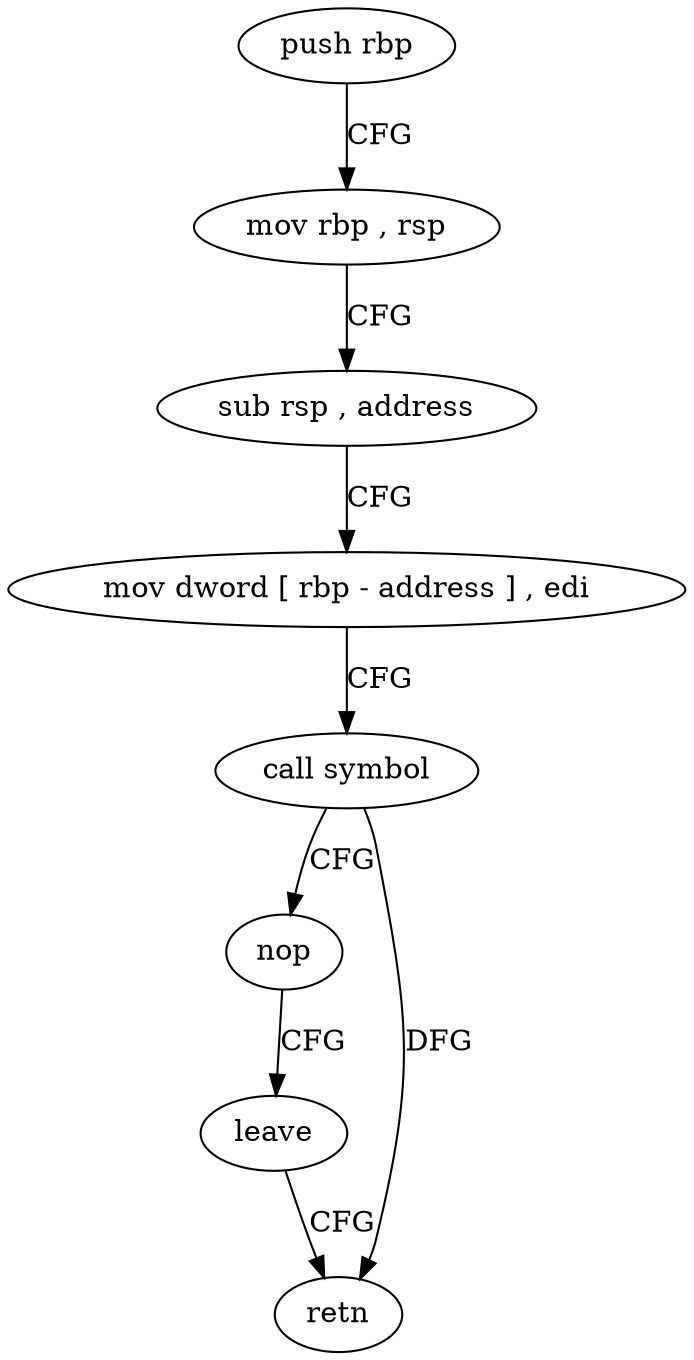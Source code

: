digraph "func" {
"389783" [label = "push rbp" ]
"389784" [label = "mov rbp , rsp" ]
"389787" [label = "sub rsp , address" ]
"389791" [label = "mov dword [ rbp - address ] , edi" ]
"389794" [label = "call symbol" ]
"389799" [label = "nop" ]
"389800" [label = "leave" ]
"389801" [label = "retn" ]
"389783" -> "389784" [ label = "CFG" ]
"389784" -> "389787" [ label = "CFG" ]
"389787" -> "389791" [ label = "CFG" ]
"389791" -> "389794" [ label = "CFG" ]
"389794" -> "389799" [ label = "CFG" ]
"389794" -> "389801" [ label = "DFG" ]
"389799" -> "389800" [ label = "CFG" ]
"389800" -> "389801" [ label = "CFG" ]
}
